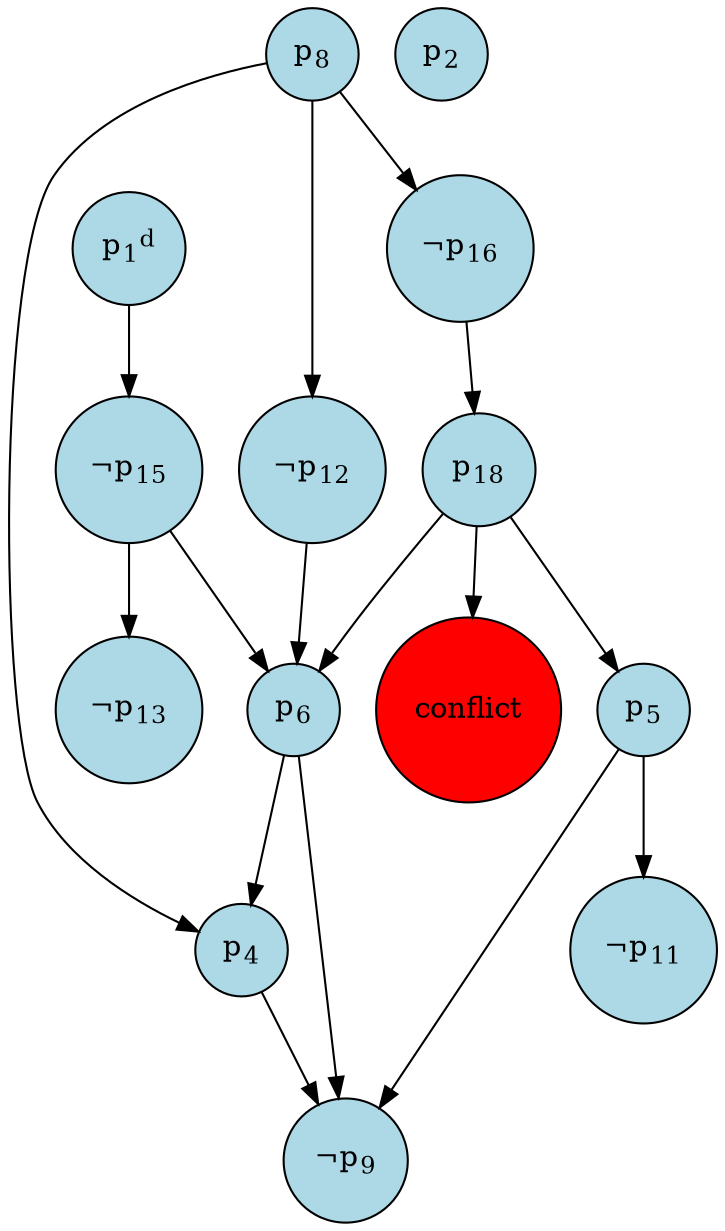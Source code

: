 digraph conflict {
node [style="filled,rounded",shape=circle,fillcolor=white];
1 [label=<p<SUB>1</SUB><SUP>d</SUP>>,fillcolor=lightblue];
15 [label=<¬p<SUB>15</SUB>>,fillcolor=lightblue];
1 [label=<p<SUB>1</SUB><SUP>d</SUP>>];
1 -> 15;
8 [label=<p<SUB>8</SUB>>,fillcolor=lightblue];
16 [label=<¬p<SUB>16</SUB>>,fillcolor=lightblue];
8 [label=<p<SUB>8</SUB>>];
8 -> 16;
18 [label=<p<SUB>18</SUB>>,fillcolor=lightblue];
16 [label=<¬p<SUB>16</SUB>>];
16 -> 18;
5 [label=<p<SUB>5</SUB>>,fillcolor=lightblue];
18 [label=<p<SUB>18</SUB>>];
18 -> 5;
12 [label=<¬p<SUB>12</SUB>>,fillcolor=lightblue];
8 [label=<p<SUB>8</SUB>>];
8 -> 12;
11 [label=<¬p<SUB>11</SUB>>,fillcolor=lightblue];
5 [label=<p<SUB>5</SUB>>];
5 -> 11;
13 [label=<¬p<SUB>13</SUB>>,fillcolor=lightblue];
15 [label=<¬p<SUB>15</SUB>>];
15 -> 13;
2 [label=<p<SUB>2</SUB>>,fillcolor=lightblue];
6 [label=<p<SUB>6</SUB>>,fillcolor=lightblue];
15 [label=<¬p<SUB>15</SUB>>];
15 -> 6;
12 [label=<¬p<SUB>12</SUB>>];
12 -> 6;
18 [label=<p<SUB>18</SUB>>];
18 -> 6;
4 [label=<p<SUB>4</SUB>>,fillcolor=lightblue];
6 [label=<p<SUB>6</SUB>>];
6 -> 4;
8 [label=<p<SUB>8</SUB>>];
8 -> 4;
9 [label=<¬p<SUB>9</SUB>>,fillcolor=lightblue];
5 [label=<p<SUB>5</SUB>>];
5 -> 9;
4 [label=<p<SUB>4</SUB>>];
4 -> 9;
6 [label=<p<SUB>6</SUB>>];
6 -> 9;
conflict [fillcolor=red];
18 -> conflict;
}
